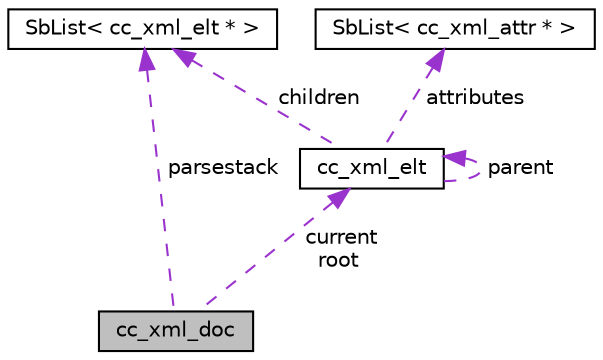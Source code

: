 digraph "cc_xml_doc"
{
 // LATEX_PDF_SIZE
  edge [fontname="Helvetica",fontsize="10",labelfontname="Helvetica",labelfontsize="10"];
  node [fontname="Helvetica",fontsize="10",shape=record];
  Node1 [label="cc_xml_doc",height=0.2,width=0.4,color="black", fillcolor="grey75", style="filled", fontcolor="black",tooltip=" "];
  Node2 -> Node1 [dir="back",color="darkorchid3",fontsize="10",style="dashed",label=" parsestack" ,fontname="Helvetica"];
  Node2 [label="SbList\< cc_xml_elt * \>",height=0.2,width=0.4,color="black", fillcolor="white", style="filled",URL="$classSbList.html",tooltip=" "];
  Node3 -> Node1 [dir="back",color="darkorchid3",fontsize="10",style="dashed",label=" current\nroot" ,fontname="Helvetica"];
  Node3 [label="cc_xml_elt",height=0.2,width=0.4,color="black", fillcolor="white", style="filled",URL="$structcc__xml__elt.html",tooltip=" "];
  Node2 -> Node3 [dir="back",color="darkorchid3",fontsize="10",style="dashed",label=" children" ,fontname="Helvetica"];
  Node3 -> Node3 [dir="back",color="darkorchid3",fontsize="10",style="dashed",label=" parent" ,fontname="Helvetica"];
  Node4 -> Node3 [dir="back",color="darkorchid3",fontsize="10",style="dashed",label=" attributes" ,fontname="Helvetica"];
  Node4 [label="SbList\< cc_xml_attr * \>",height=0.2,width=0.4,color="black", fillcolor="white", style="filled",URL="$classSbList.html",tooltip=" "];
}
